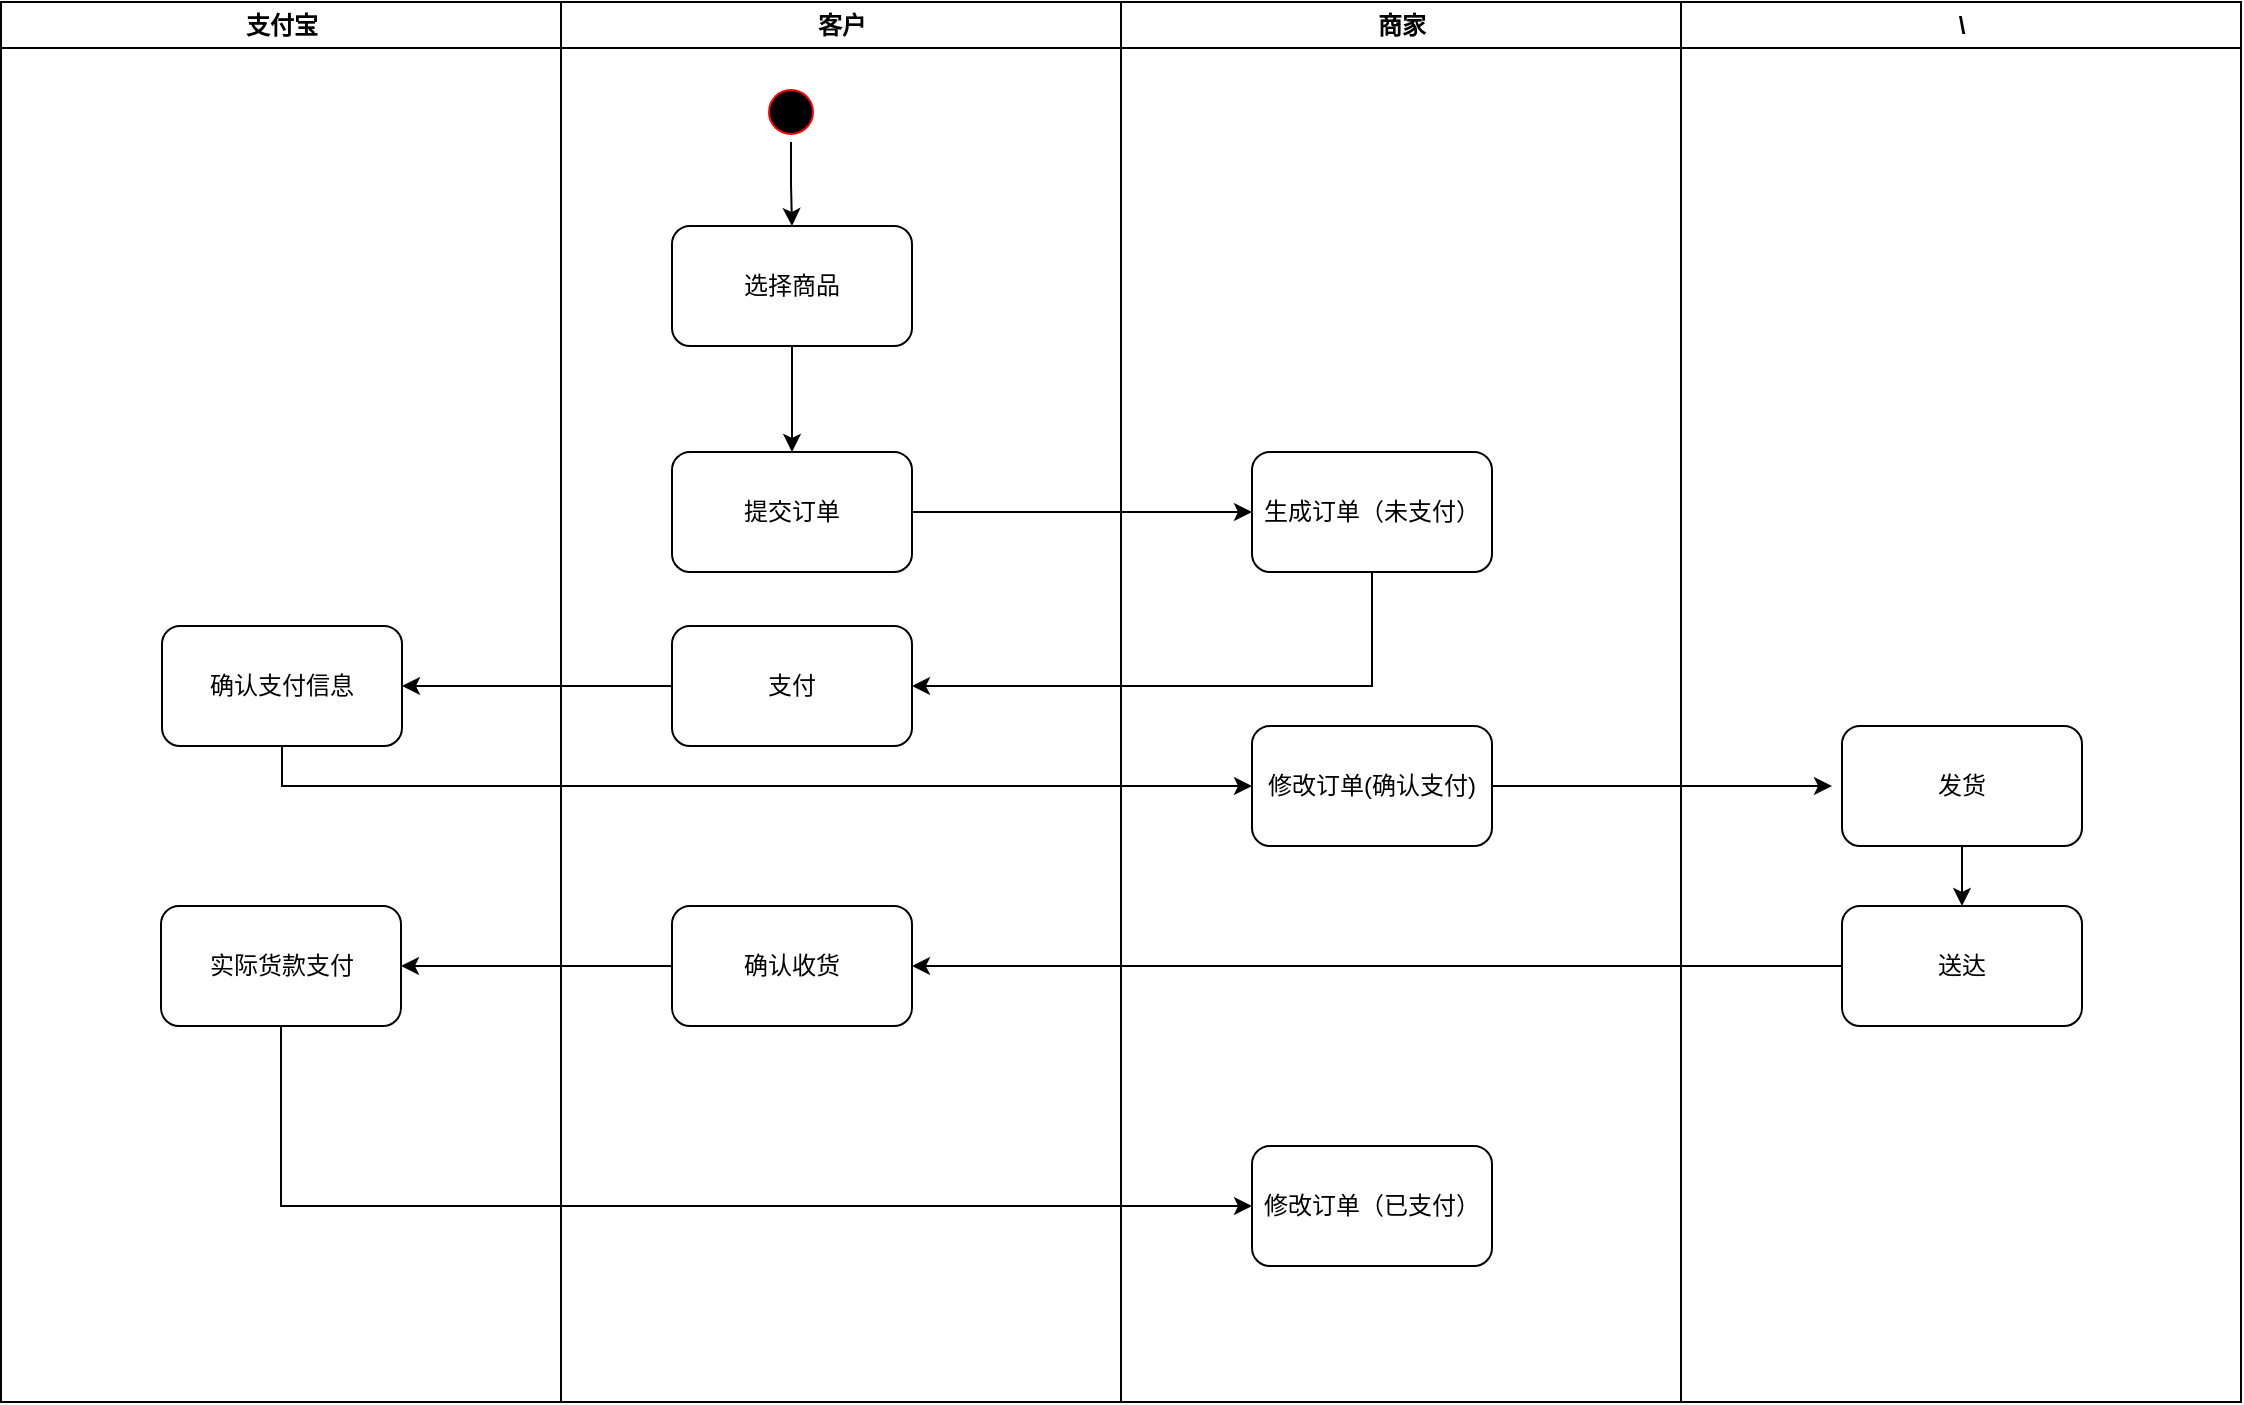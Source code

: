 <mxfile version="24.4.13" type="github">
  <diagram name="Page-1" id="e7e014a7-5840-1c2e-5031-d8a46d1fe8dd">
    <mxGraphModel dx="2352" dy="705" grid="1" gridSize="10" guides="1" tooltips="1" connect="1" arrows="1" fold="1" page="1" pageScale="1" pageWidth="1169" pageHeight="826" background="none" math="0" shadow="0">
      <root>
        <mxCell id="0" />
        <mxCell id="1" parent="0" />
        <mxCell id="2" value="客户" style="swimlane;whiteSpace=wrap" parent="1" vertex="1">
          <mxGeometry x="164.5" y="128" width="280" height="700" as="geometry" />
        </mxCell>
        <mxCell id="9OpOfqLrlk6VySGfPO1n-44" value="" style="edgeStyle=orthogonalEdgeStyle;rounded=0;orthogonalLoop=1;jettySize=auto;html=1;" edge="1" parent="2" source="5" target="9OpOfqLrlk6VySGfPO1n-41">
          <mxGeometry relative="1" as="geometry" />
        </mxCell>
        <mxCell id="5" value="" style="ellipse;shape=startState;fillColor=#000000;strokeColor=#ff0000;" parent="2" vertex="1">
          <mxGeometry x="100" y="40" width="30" height="30" as="geometry" />
        </mxCell>
        <mxCell id="9OpOfqLrlk6VySGfPO1n-43" style="edgeStyle=orthogonalEdgeStyle;rounded=0;orthogonalLoop=1;jettySize=auto;html=1;entryX=0.5;entryY=0;entryDx=0;entryDy=0;" edge="1" parent="2" source="9OpOfqLrlk6VySGfPO1n-41" target="9OpOfqLrlk6VySGfPO1n-42">
          <mxGeometry relative="1" as="geometry" />
        </mxCell>
        <mxCell id="9OpOfqLrlk6VySGfPO1n-41" value="选择商品" style="rounded=1;whiteSpace=wrap;html=1;" vertex="1" parent="2">
          <mxGeometry x="55.5" y="112" width="120" height="60" as="geometry" />
        </mxCell>
        <mxCell id="9OpOfqLrlk6VySGfPO1n-42" value="提交订单" style="rounded=1;whiteSpace=wrap;html=1;" vertex="1" parent="2">
          <mxGeometry x="55.5" y="225" width="120" height="60" as="geometry" />
        </mxCell>
        <mxCell id="9OpOfqLrlk6VySGfPO1n-48" value="支付" style="rounded=1;whiteSpace=wrap;html=1;" vertex="1" parent="2">
          <mxGeometry x="55.5" y="312" width="120" height="60" as="geometry" />
        </mxCell>
        <mxCell id="9OpOfqLrlk6VySGfPO1n-60" value="确认收货" style="rounded=1;whiteSpace=wrap;html=1;" vertex="1" parent="2">
          <mxGeometry x="55.5" y="452" width="120" height="60" as="geometry" />
        </mxCell>
        <mxCell id="3" value="商家" style="swimlane;whiteSpace=wrap" parent="1" vertex="1">
          <mxGeometry x="444.5" y="128" width="280" height="700" as="geometry" />
        </mxCell>
        <mxCell id="9OpOfqLrlk6VySGfPO1n-45" value="生成订单（未支付）" style="rounded=1;whiteSpace=wrap;html=1;" vertex="1" parent="3">
          <mxGeometry x="65.5" y="225" width="120" height="60" as="geometry" />
        </mxCell>
        <mxCell id="9OpOfqLrlk6VySGfPO1n-56" style="edgeStyle=orthogonalEdgeStyle;rounded=0;orthogonalLoop=1;jettySize=auto;html=1;" edge="1" parent="3" source="9OpOfqLrlk6VySGfPO1n-50">
          <mxGeometry relative="1" as="geometry">
            <mxPoint x="355.5" y="392" as="targetPoint" />
          </mxGeometry>
        </mxCell>
        <mxCell id="9OpOfqLrlk6VySGfPO1n-50" value="修改订单(确认支付)" style="rounded=1;whiteSpace=wrap;html=1;" vertex="1" parent="3">
          <mxGeometry x="65.5" y="362" width="120" height="60" as="geometry" />
        </mxCell>
        <mxCell id="9OpOfqLrlk6VySGfPO1n-79" value="修改订单（已支付）" style="rounded=1;whiteSpace=wrap;html=1;" vertex="1" parent="3">
          <mxGeometry x="65.5" y="572" width="120" height="60" as="geometry" />
        </mxCell>
        <mxCell id="9OpOfqLrlk6VySGfPO1n-47" style="edgeStyle=orthogonalEdgeStyle;rounded=0;orthogonalLoop=1;jettySize=auto;html=1;entryX=0;entryY=0.5;entryDx=0;entryDy=0;" edge="1" parent="1" source="9OpOfqLrlk6VySGfPO1n-42" target="9OpOfqLrlk6VySGfPO1n-45">
          <mxGeometry relative="1" as="geometry" />
        </mxCell>
        <mxCell id="9OpOfqLrlk6VySGfPO1n-49" style="edgeStyle=orthogonalEdgeStyle;rounded=0;orthogonalLoop=1;jettySize=auto;html=1;entryX=1;entryY=0.5;entryDx=0;entryDy=0;" edge="1" parent="1" source="9OpOfqLrlk6VySGfPO1n-45" target="9OpOfqLrlk6VySGfPO1n-48">
          <mxGeometry relative="1" as="geometry">
            <Array as="points">
              <mxPoint x="570" y="470" />
            </Array>
          </mxGeometry>
        </mxCell>
        <mxCell id="9OpOfqLrlk6VySGfPO1n-52" value="\" style="swimlane;whiteSpace=wrap" vertex="1" parent="1">
          <mxGeometry x="724.5" y="128" width="280" height="700" as="geometry" />
        </mxCell>
        <mxCell id="9OpOfqLrlk6VySGfPO1n-59" value="" style="edgeStyle=orthogonalEdgeStyle;rounded=0;orthogonalLoop=1;jettySize=auto;html=1;" edge="1" parent="9OpOfqLrlk6VySGfPO1n-52" source="9OpOfqLrlk6VySGfPO1n-57" target="9OpOfqLrlk6VySGfPO1n-58">
          <mxGeometry relative="1" as="geometry" />
        </mxCell>
        <mxCell id="9OpOfqLrlk6VySGfPO1n-57" value="发货" style="rounded=1;whiteSpace=wrap;html=1;" vertex="1" parent="9OpOfqLrlk6VySGfPO1n-52">
          <mxGeometry x="80.5" y="362" width="120" height="60" as="geometry" />
        </mxCell>
        <mxCell id="9OpOfqLrlk6VySGfPO1n-58" value="送达" style="rounded=1;whiteSpace=wrap;html=1;" vertex="1" parent="9OpOfqLrlk6VySGfPO1n-52">
          <mxGeometry x="80.5" y="452" width="120" height="60" as="geometry" />
        </mxCell>
        <mxCell id="9OpOfqLrlk6VySGfPO1n-61" style="edgeStyle=orthogonalEdgeStyle;rounded=0;orthogonalLoop=1;jettySize=auto;html=1;entryX=1;entryY=0.5;entryDx=0;entryDy=0;" edge="1" parent="1" source="9OpOfqLrlk6VySGfPO1n-58" target="9OpOfqLrlk6VySGfPO1n-60">
          <mxGeometry relative="1" as="geometry" />
        </mxCell>
        <mxCell id="9OpOfqLrlk6VySGfPO1n-62" value="支付宝" style="swimlane;whiteSpace=wrap" vertex="1" parent="1">
          <mxGeometry x="-115.5" y="128" width="280" height="700" as="geometry" />
        </mxCell>
        <mxCell id="9OpOfqLrlk6VySGfPO1n-71" value="确认支付信息" style="rounded=1;whiteSpace=wrap;html=1;" vertex="1" parent="9OpOfqLrlk6VySGfPO1n-62">
          <mxGeometry x="80.5" y="312" width="120" height="60" as="geometry" />
        </mxCell>
        <mxCell id="9OpOfqLrlk6VySGfPO1n-82" value="实际货款支付" style="rounded=1;whiteSpace=wrap;html=1;" vertex="1" parent="9OpOfqLrlk6VySGfPO1n-62">
          <mxGeometry x="80" y="452" width="120" height="60" as="geometry" />
        </mxCell>
        <mxCell id="9OpOfqLrlk6VySGfPO1n-72" style="edgeStyle=orthogonalEdgeStyle;rounded=0;orthogonalLoop=1;jettySize=auto;html=1;" edge="1" parent="1" source="9OpOfqLrlk6VySGfPO1n-48" target="9OpOfqLrlk6VySGfPO1n-71">
          <mxGeometry relative="1" as="geometry" />
        </mxCell>
        <mxCell id="9OpOfqLrlk6VySGfPO1n-73" style="edgeStyle=orthogonalEdgeStyle;rounded=0;orthogonalLoop=1;jettySize=auto;html=1;entryX=0;entryY=0.5;entryDx=0;entryDy=0;" edge="1" parent="1" source="9OpOfqLrlk6VySGfPO1n-71" target="9OpOfqLrlk6VySGfPO1n-50">
          <mxGeometry relative="1" as="geometry">
            <Array as="points">
              <mxPoint x="25" y="520" />
            </Array>
          </mxGeometry>
        </mxCell>
        <mxCell id="9OpOfqLrlk6VySGfPO1n-80" style="edgeStyle=orthogonalEdgeStyle;rounded=0;orthogonalLoop=1;jettySize=auto;html=1;exitX=0.5;exitY=1;exitDx=0;exitDy=0;" edge="1" parent="1" source="9OpOfqLrlk6VySGfPO1n-82" target="9OpOfqLrlk6VySGfPO1n-79">
          <mxGeometry relative="1" as="geometry">
            <mxPoint x="320.0" y="730" as="sourcePoint" />
            <Array as="points">
              <mxPoint x="25" y="730" />
            </Array>
          </mxGeometry>
        </mxCell>
        <mxCell id="9OpOfqLrlk6VySGfPO1n-84" style="edgeStyle=orthogonalEdgeStyle;rounded=0;orthogonalLoop=1;jettySize=auto;html=1;entryX=1;entryY=0.5;entryDx=0;entryDy=0;" edge="1" parent="1" source="9OpOfqLrlk6VySGfPO1n-60" target="9OpOfqLrlk6VySGfPO1n-82">
          <mxGeometry relative="1" as="geometry" />
        </mxCell>
      </root>
    </mxGraphModel>
  </diagram>
</mxfile>
